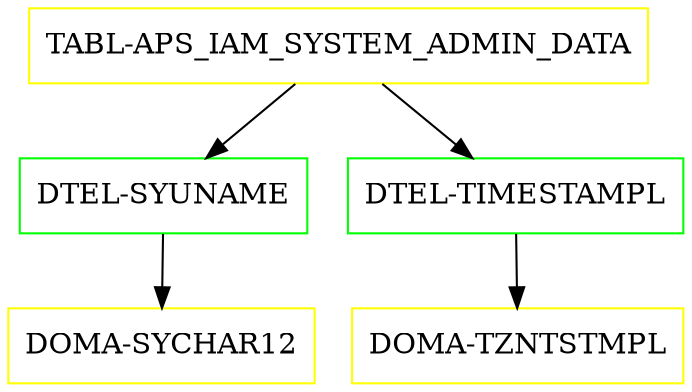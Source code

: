 digraph G {
  "TABL-APS_IAM_SYSTEM_ADMIN_DATA" [shape=box,color=yellow];
  "DTEL-SYUNAME" [shape=box,color=green,URL="./DTEL_SYUNAME.html"];
  "DOMA-SYCHAR12" [shape=box,color=yellow,URL="./DOMA_SYCHAR12.html"];
  "DTEL-TIMESTAMPL" [shape=box,color=green,URL="./DTEL_TIMESTAMPL.html"];
  "DOMA-TZNTSTMPL" [shape=box,color=yellow,URL="./DOMA_TZNTSTMPL.html"];
  "TABL-APS_IAM_SYSTEM_ADMIN_DATA" -> "DTEL-TIMESTAMPL";
  "TABL-APS_IAM_SYSTEM_ADMIN_DATA" -> "DTEL-SYUNAME";
  "DTEL-SYUNAME" -> "DOMA-SYCHAR12";
  "DTEL-TIMESTAMPL" -> "DOMA-TZNTSTMPL";
}
